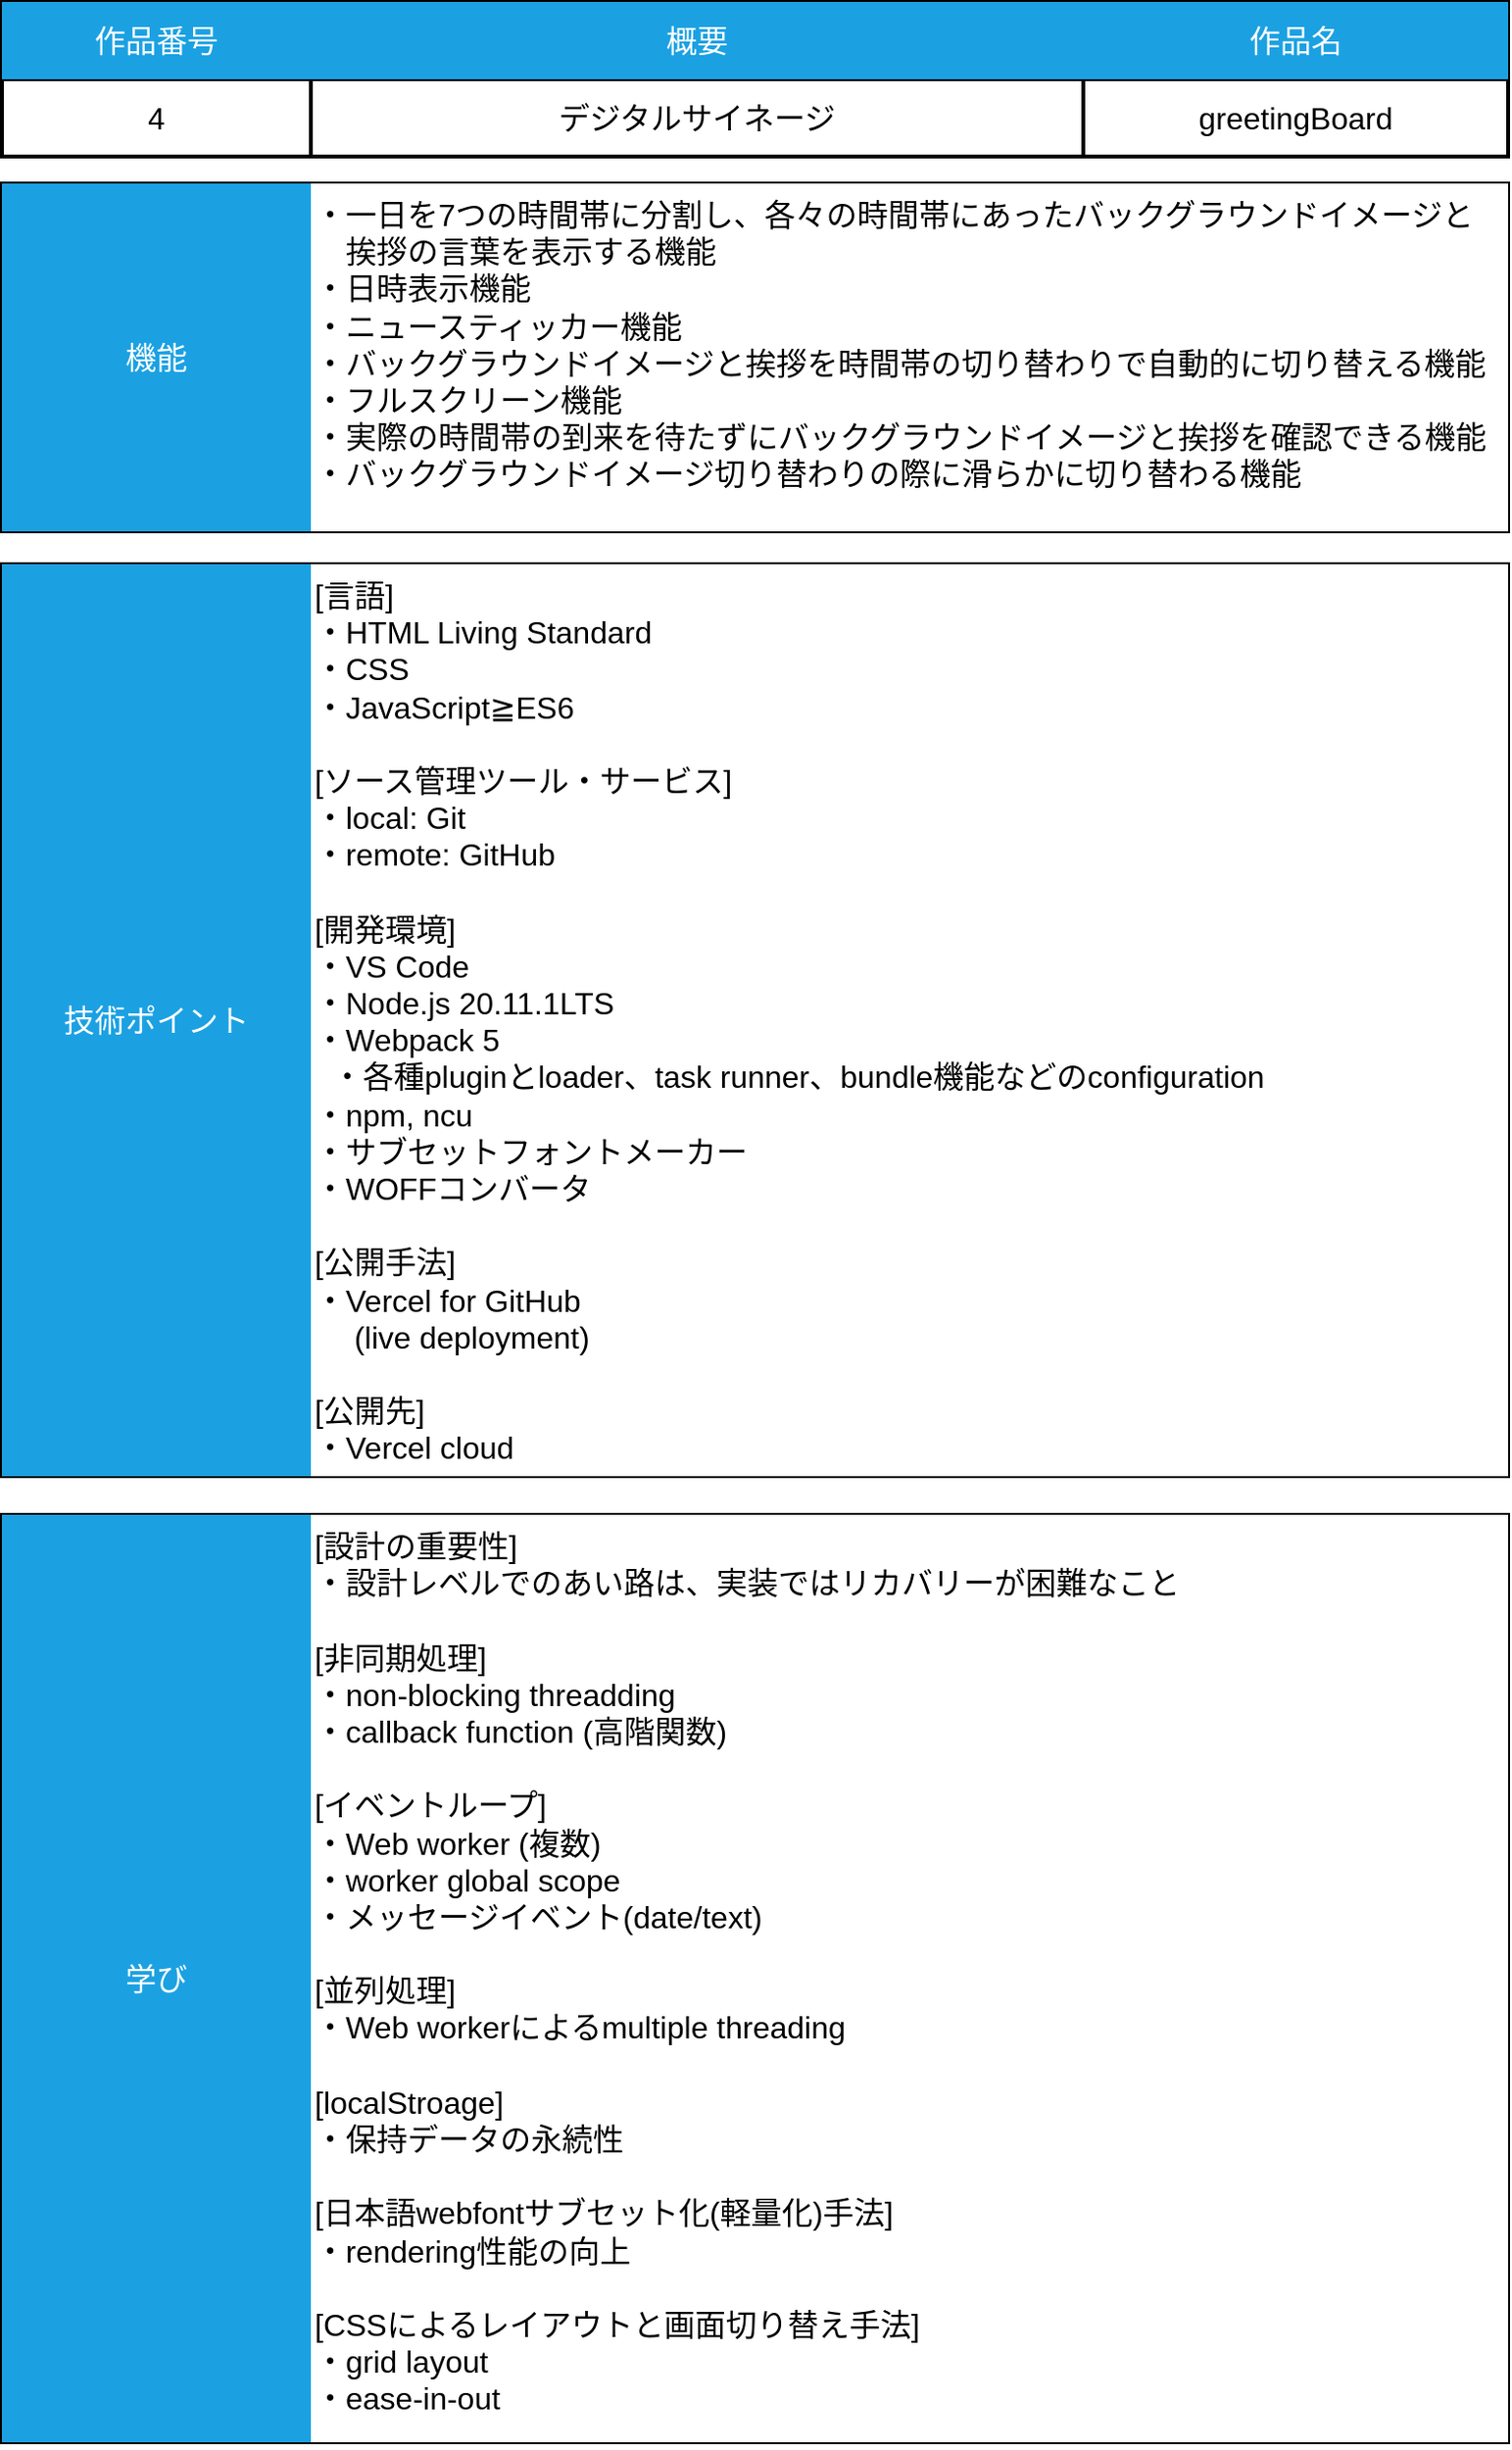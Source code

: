 <mxfile version="23.1.5" type="device">
  <diagram id="LdKvfCDa8RjUUC_c0zoU" name="Page-1">
    <mxGraphModel dx="1098" dy="658" grid="1" gridSize="10" guides="1" tooltips="1" connect="1" arrows="1" fold="1" page="1" pageScale="1" pageWidth="827" pageHeight="1169" math="0" shadow="0">
      <root>
        <mxCell id="0" />
        <mxCell id="1" parent="0" />
        <mxCell id="hjSwI5PDpPuFmJWyF_WU-24" value="" style="shape=table;startSize=0;container=1;collapsible=0;childLayout=tableLayout;strokeWidth=2;strokeColor=default;fontSize=16;perimeterSpacing=2;" parent="1" vertex="1">
          <mxGeometry x="40" y="17" width="780" height="80" as="geometry" />
        </mxCell>
        <mxCell id="hjSwI5PDpPuFmJWyF_WU-25" value="" style="shape=tableRow;horizontal=0;startSize=0;swimlaneHead=0;swimlaneBody=0;top=0;left=0;bottom=0;right=0;collapsible=0;dropTarget=0;fillColor=none;points=[[0,0.5],[1,0.5]];portConstraint=eastwest;fontSize=16;strokeWidth=2;perimeterSpacing=2;" parent="hjSwI5PDpPuFmJWyF_WU-24" vertex="1">
          <mxGeometry width="780" height="40" as="geometry" />
        </mxCell>
        <mxCell id="hjSwI5PDpPuFmJWyF_WU-26" value="作品番号" style="shape=partialRectangle;html=1;whiteSpace=wrap;connectable=0;overflow=hidden;fillColor=#1ba1e2;top=0;left=0;bottom=0;right=0;pointerEvents=1;fontColor=#ffffff;strokeColor=#006EAF;strokeWidth=2;fontSize=16;perimeterSpacing=2;" parent="hjSwI5PDpPuFmJWyF_WU-25" vertex="1">
          <mxGeometry width="160" height="40" as="geometry">
            <mxRectangle width="160" height="40" as="alternateBounds" />
          </mxGeometry>
        </mxCell>
        <mxCell id="hjSwI5PDpPuFmJWyF_WU-27" value="概要" style="shape=partialRectangle;html=1;whiteSpace=wrap;connectable=0;overflow=hidden;fillColor=#1ba1e2;top=0;left=0;bottom=0;right=0;pointerEvents=1;fontColor=#ffffff;strokeColor=#006EAF;strokeWidth=2;fontSize=16;perimeterSpacing=2;" parent="hjSwI5PDpPuFmJWyF_WU-25" vertex="1">
          <mxGeometry x="160" width="400" height="40" as="geometry">
            <mxRectangle width="400" height="40" as="alternateBounds" />
          </mxGeometry>
        </mxCell>
        <mxCell id="hjSwI5PDpPuFmJWyF_WU-28" value="作品名" style="shape=partialRectangle;html=1;whiteSpace=wrap;connectable=0;overflow=hidden;fillColor=#1ba1e2;top=0;left=0;bottom=0;right=0;pointerEvents=1;fontColor=#ffffff;strokeColor=none;strokeWidth=2;fontSize=16;perimeterSpacing=2;" parent="hjSwI5PDpPuFmJWyF_WU-25" vertex="1">
          <mxGeometry x="560" width="220" height="40" as="geometry">
            <mxRectangle width="220" height="40" as="alternateBounds" />
          </mxGeometry>
        </mxCell>
        <mxCell id="hjSwI5PDpPuFmJWyF_WU-29" value="" style="shape=tableRow;horizontal=0;startSize=0;swimlaneHead=0;swimlaneBody=0;top=0;left=0;bottom=0;right=0;collapsible=0;dropTarget=0;fillColor=none;points=[[0,0.5],[1,0.5]];portConstraint=eastwest;fontSize=16;strokeWidth=2;perimeterSpacing=2;" parent="hjSwI5PDpPuFmJWyF_WU-24" vertex="1">
          <mxGeometry y="40" width="780" height="40" as="geometry" />
        </mxCell>
        <mxCell id="hjSwI5PDpPuFmJWyF_WU-30" value="4" style="shape=partialRectangle;html=1;whiteSpace=wrap;connectable=0;overflow=hidden;fillColor=none;top=0;left=0;bottom=0;right=0;pointerEvents=1;strokeWidth=2;fontSize=16;perimeterSpacing=2;" parent="hjSwI5PDpPuFmJWyF_WU-29" vertex="1">
          <mxGeometry width="160" height="40" as="geometry">
            <mxRectangle width="160" height="40" as="alternateBounds" />
          </mxGeometry>
        </mxCell>
        <mxCell id="hjSwI5PDpPuFmJWyF_WU-31" value="デジタルサイネージ" style="shape=partialRectangle;html=1;whiteSpace=wrap;connectable=0;overflow=hidden;fillColor=none;top=0;left=0;bottom=0;right=0;pointerEvents=1;strokeWidth=2;fontSize=16;perimeterSpacing=2;" parent="hjSwI5PDpPuFmJWyF_WU-29" vertex="1">
          <mxGeometry x="160" width="400" height="40" as="geometry">
            <mxRectangle width="400" height="40" as="alternateBounds" />
          </mxGeometry>
        </mxCell>
        <mxCell id="hjSwI5PDpPuFmJWyF_WU-32" value="greetingBoard" style="shape=partialRectangle;html=1;whiteSpace=wrap;connectable=0;overflow=hidden;fillColor=none;top=0;left=0;bottom=0;right=0;pointerEvents=1;strokeWidth=2;fontSize=16;perimeterSpacing=2;" parent="hjSwI5PDpPuFmJWyF_WU-29" vertex="1">
          <mxGeometry x="560" width="220" height="40" as="geometry">
            <mxRectangle width="220" height="40" as="alternateBounds" />
          </mxGeometry>
        </mxCell>
        <mxCell id="hjSwI5PDpPuFmJWyF_WU-33" value="" style="shape=table;startSize=0;container=1;collapsible=0;childLayout=tableLayout;strokeWidth=2;strokeColor=#000000;fillColor=#1ba1e2;fontColor=#ffffff;swimlaneLine=1;rounded=0;verticalAlign=top;align=left;fontSize=16;perimeterSpacing=2;" parent="1" vertex="1">
          <mxGeometry x="40" y="111" width="780" height="180" as="geometry" />
        </mxCell>
        <mxCell id="hjSwI5PDpPuFmJWyF_WU-34" value="" style="shape=tableRow;horizontal=0;startSize=0;swimlaneHead=0;swimlaneBody=0;top=0;left=0;bottom=0;right=0;collapsible=0;dropTarget=0;fillColor=none;points=[[0,0.5],[1,0.5]];portConstraint=eastwest;verticalAlign=top;fontSize=16;strokeWidth=2;perimeterSpacing=2;" parent="hjSwI5PDpPuFmJWyF_WU-33" vertex="1">
          <mxGeometry width="780" height="180" as="geometry" />
        </mxCell>
        <mxCell id="hjSwI5PDpPuFmJWyF_WU-35" value="機能" style="shape=partialRectangle;html=1;whiteSpace=wrap;connectable=0;overflow=hidden;fillColor=#1ba1e2;top=0;left=0;bottom=0;right=0;pointerEvents=1;fontColor=#ffffff;strokeColor=#000000;strokeWidth=2;fontSize=16;perimeterSpacing=2;" parent="hjSwI5PDpPuFmJWyF_WU-34" vertex="1">
          <mxGeometry width="160" height="180" as="geometry">
            <mxRectangle width="160" height="180" as="alternateBounds" />
          </mxGeometry>
        </mxCell>
        <mxCell id="hjSwI5PDpPuFmJWyF_WU-36" value="&lt;span style=&quot;font-family: Helvetica; font-size: 16px; font-style: normal; font-variant-ligatures: normal; font-variant-caps: normal; font-weight: 400; letter-spacing: normal; orphans: 2; text-align: left; text-indent: 0px; text-transform: none; widows: 2; word-spacing: 0px; -webkit-text-stroke-width: 0px; text-decoration-thickness: initial; text-decoration-style: initial; text-decoration-color: initial; float: none; display: inline !important;&quot;&gt;・一日を7つの時間帯に分割し、各々の時間帯にあったバックグラウンドイメージと&lt;br&gt;　挨拶の言葉を表示する機能&lt;br&gt;&lt;/span&gt;・日時表示機能&lt;br style=&quot;border-color: var(--border-color);&quot;&gt;&lt;span style=&quot;font-family: Helvetica; font-size: 16px; font-style: normal; font-variant-ligatures: normal; font-variant-caps: normal; font-weight: 400; letter-spacing: normal; orphans: 2; text-align: left; text-indent: 0px; text-transform: none; widows: 2; word-spacing: 0px; -webkit-text-stroke-width: 0px; text-decoration-thickness: initial; text-decoration-style: initial; text-decoration-color: initial; float: none; display: inline !important;&quot;&gt;・ニュースティッカー機能&lt;br style=&quot;border-color: var(--border-color);&quot;&gt;・バックグラウンドイメージと挨拶を時間帯の切り替わりで自動的に切り替える機能&lt;/span&gt;&lt;br style=&quot;font-family: Helvetica; font-size: 16px; font-style: normal; font-variant-ligatures: normal; font-variant-caps: normal; font-weight: 400; letter-spacing: normal; orphans: 2; text-align: left; text-indent: 0px; text-transform: none; widows: 2; word-spacing: 0px; -webkit-text-stroke-width: 0px; text-decoration-thickness: initial; text-decoration-style: initial; text-decoration-color: initial;&quot;&gt;&lt;span style=&quot;font-family: Helvetica; font-size: 16px; font-style: normal; font-variant-ligatures: normal; font-variant-caps: normal; font-weight: 400; letter-spacing: normal; orphans: 2; text-align: left; text-indent: 0px; text-transform: none; widows: 2; word-spacing: 0px; -webkit-text-stroke-width: 0px; text-decoration-thickness: initial; text-decoration-style: initial; text-decoration-color: initial; float: none; display: inline !important;&quot;&gt;・フルスクリーン機能&lt;/span&gt;&lt;br style=&quot;font-family: Helvetica; font-size: 16px; font-style: normal; font-variant-ligatures: normal; font-variant-caps: normal; font-weight: 400; letter-spacing: normal; orphans: 2; text-align: left; text-indent: 0px; text-transform: none; widows: 2; word-spacing: 0px; -webkit-text-stroke-width: 0px; text-decoration-thickness: initial; text-decoration-style: initial; text-decoration-color: initial;&quot;&gt;&lt;span style=&quot;font-family: Helvetica; font-size: 16px; font-style: normal; font-variant-ligatures: normal; font-variant-caps: normal; font-weight: 400; letter-spacing: normal; orphans: 2; text-align: left; text-indent: 0px; text-transform: none; widows: 2; word-spacing: 0px; -webkit-text-stroke-width: 0px; text-decoration-thickness: initial; text-decoration-style: initial; text-decoration-color: initial; float: none; display: inline !important;&quot;&gt;・実際の時間帯の到来を待たずにバックグラウンドイメージと挨拶を確認できる機能&lt;/span&gt;&lt;br style=&quot;font-family: Helvetica; font-size: 16px; font-style: normal; font-variant-ligatures: normal; font-variant-caps: normal; font-weight: 400; letter-spacing: normal; orphans: 2; text-align: left; text-indent: 0px; text-transform: none; widows: 2; word-spacing: 0px; -webkit-text-stroke-width: 0px; text-decoration-thickness: initial; text-decoration-style: initial; text-decoration-color: initial;&quot;&gt;&lt;span style=&quot;font-family: Helvetica; font-size: 16px; font-style: normal; font-variant-ligatures: normal; font-variant-caps: normal; font-weight: 400; letter-spacing: normal; orphans: 2; text-align: left; text-indent: 0px; text-transform: none; widows: 2; word-spacing: 0px; -webkit-text-stroke-width: 0px; text-decoration-thickness: initial; text-decoration-style: initial; text-decoration-color: initial; float: none; display: inline !important;&quot;&gt;・バックグラウンドイメージ切り替わりの際に滑らかに切り替わる機能&lt;/span&gt;" style="shape=partialRectangle;html=1;whiteSpace=wrap;connectable=0;overflow=hidden;fillColor=default;top=0;left=0;bottom=0;right=0;pointerEvents=1;align=left;verticalAlign=top;strokeWidth=2;fontSize=16;perimeterSpacing=2;" parent="hjSwI5PDpPuFmJWyF_WU-34" vertex="1">
          <mxGeometry x="160" width="620" height="180" as="geometry">
            <mxRectangle width="620" height="180" as="alternateBounds" />
          </mxGeometry>
        </mxCell>
        <mxCell id="hjSwI5PDpPuFmJWyF_WU-44" value="" style="shape=table;startSize=0;container=1;collapsible=0;childLayout=tableLayout;strokeWidth=2;strokeColor=#000000;fillColor=#1ba1e2;fontColor=#ffffff;verticalAlign=top;fontSize=16;perimeterSpacing=2;" parent="1" vertex="1">
          <mxGeometry x="40" y="308" width="780" height="472" as="geometry" />
        </mxCell>
        <mxCell id="hjSwI5PDpPuFmJWyF_WU-48" value="" style="shape=tableRow;horizontal=0;startSize=0;swimlaneHead=0;swimlaneBody=0;top=0;left=0;bottom=0;right=0;collapsible=0;dropTarget=0;fillColor=none;points=[[0,0.5],[1,0.5]];portConstraint=eastwest;strokeWidth=2;fontSize=16;perimeterSpacing=2;" parent="hjSwI5PDpPuFmJWyF_WU-44" vertex="1">
          <mxGeometry width="780" height="472" as="geometry" />
        </mxCell>
        <mxCell id="hjSwI5PDpPuFmJWyF_WU-49" value="技術ポイント" style="shape=partialRectangle;html=1;whiteSpace=wrap;connectable=0;overflow=hidden;fillColor=#1ba1e2;top=0;left=0;bottom=0;right=0;pointerEvents=1;fontColor=#ffffff;strokeColor=#000000;strokeWidth=2;fontSize=16;perimeterSpacing=2;" parent="hjSwI5PDpPuFmJWyF_WU-48" vertex="1">
          <mxGeometry width="160" height="472" as="geometry">
            <mxRectangle width="160" height="472" as="alternateBounds" />
          </mxGeometry>
        </mxCell>
        <mxCell id="hjSwI5PDpPuFmJWyF_WU-50" value="&lt;div style=&quot;font-size: 16px;&quot;&gt;[言語]&lt;/div&gt;&lt;div style=&quot;font-size: 16px;&quot;&gt;・HTML Living Standard&lt;/div&gt;&lt;div style=&quot;font-size: 16px;&quot;&gt;・CSS&lt;/div&gt;&lt;div style=&quot;font-size: 16px;&quot;&gt;・JavaScript≧ES6&lt;/div&gt;&lt;div style=&quot;font-size: 16px;&quot;&gt;&lt;br&gt;&lt;/div&gt;&lt;div style=&quot;font-size: 16px;&quot;&gt;&lt;span style=&quot;background-color: initial;&quot;&gt;[ソース管理ツール・サービス]&lt;/span&gt;&lt;br&gt;&lt;/div&gt;&lt;div style=&quot;font-size: 16px;&quot;&gt;&lt;div style=&quot;border-color: var(--border-color);&quot;&gt;・local:&lt;span style=&quot;background-color: initial;&quot;&gt;&amp;nbsp;Git&lt;/span&gt;&lt;/div&gt;&lt;div style=&quot;border-color: var(--border-color);&quot;&gt;・remote:&lt;span style=&quot;background-color: initial;&quot;&gt;&amp;nbsp;GitHub&lt;/span&gt;&lt;/div&gt;&lt;div style=&quot;border-color: var(--border-color);&quot;&gt;&lt;span style=&quot;background-color: initial;&quot;&gt;&lt;br&gt;&lt;/span&gt;&lt;/div&gt;&lt;div style=&quot;border-color: var(--border-color);&quot;&gt;&lt;span style=&quot;background-color: initial;&quot;&gt;[開発環境]&lt;/span&gt;&lt;br&gt;&lt;/div&gt;&lt;/div&gt;&lt;div style=&quot;font-size: 16px;&quot;&gt;・VS Code&lt;/div&gt;&lt;div style=&quot;border-color: var(--border-color);&quot;&gt;・Node.js 20.11.1LTS&lt;/div&gt;&lt;div style=&quot;font-size: 16px;&quot;&gt;・Webpack 5&lt;br&gt;&lt;/div&gt;&lt;div style=&quot;font-size: 16px;&quot;&gt;&amp;nbsp; ・各種&lt;span style=&quot;background-color: initial; border-color: var(--border-color);&quot;&gt;pluginとloader、task runner、bundle機能などのconfiguration&lt;/span&gt;&lt;/div&gt;&lt;div style=&quot;font-size: 16px;&quot;&gt;&lt;span style=&quot;background-color: initial;&quot;&gt;・npm, ncu&lt;/span&gt;&lt;br&gt;&lt;/div&gt;&lt;div style=&quot;font-size: 16px;&quot;&gt;・サブセットフォントメーカー&lt;/div&gt;&lt;div style=&quot;font-size: 16px;&quot;&gt;・WOFFコンバータ&lt;/div&gt;&lt;div style=&quot;font-size: 16px;&quot;&gt;&lt;br&gt;&lt;/div&gt;&lt;div style=&quot;font-size: 16px;&quot;&gt;&lt;span style=&quot;background-color: initial;&quot;&gt;[公開手法]&lt;/span&gt;&lt;br&gt;&lt;/div&gt;&lt;div style=&quot;font-size: 16px;&quot;&gt;&lt;span style=&quot;background-color: initial;&quot;&gt;&lt;div&gt;・Vercel for GitHub&lt;/div&gt;&lt;div&gt;&amp;nbsp;　(live deployment)&lt;/div&gt;&lt;div&gt;&lt;br&gt;&lt;/div&gt;&lt;/span&gt;&lt;/div&gt;&lt;div style=&quot;font-size: 16px;&quot;&gt;&lt;span style=&quot;background-color: initial;&quot;&gt;[公開先]&lt;/span&gt;&lt;br&gt;&lt;/div&gt;&lt;div style=&quot;font-size: 16px;&quot;&gt;・Vercel cloud&lt;br&gt;&lt;/div&gt;" style="shape=partialRectangle;html=1;whiteSpace=wrap;connectable=0;overflow=hidden;fillColor=default;top=0;left=0;bottom=0;right=0;pointerEvents=1;align=left;horizontal=1;verticalAlign=top;strokeWidth=2;strokeColor=#000000;fontSize=16;perimeterSpacing=2;" parent="hjSwI5PDpPuFmJWyF_WU-48" vertex="1">
          <mxGeometry x="160" width="620" height="472" as="geometry">
            <mxRectangle width="620" height="472" as="alternateBounds" />
          </mxGeometry>
        </mxCell>
        <mxCell id="hjSwI5PDpPuFmJWyF_WU-54" value="" style="shape=table;startSize=0;container=1;collapsible=0;childLayout=tableLayout;strokeWidth=2;strokeColor=#000000;fillColor=#1ba1e2;fontColor=#ffffff;verticalAlign=top;fontSize=16;perimeterSpacing=2;" parent="1" vertex="1">
          <mxGeometry x="40" y="800" width="780" height="480" as="geometry" />
        </mxCell>
        <mxCell id="hjSwI5PDpPuFmJWyF_WU-61" style="shape=tableRow;horizontal=0;startSize=0;swimlaneHead=0;swimlaneBody=0;top=0;left=0;bottom=0;right=0;collapsible=0;dropTarget=0;fillColor=none;points=[[0,0.5],[1,0.5]];portConstraint=eastwest;fontSize=16;strokeWidth=2;perimeterSpacing=2;" parent="hjSwI5PDpPuFmJWyF_WU-54" vertex="1">
          <mxGeometry width="780" height="480" as="geometry" />
        </mxCell>
        <mxCell id="hjSwI5PDpPuFmJWyF_WU-62" value="学び" style="shape=partialRectangle;html=1;whiteSpace=wrap;connectable=0;overflow=hidden;fillColor=#1ba1e2;top=0;left=0;bottom=0;right=0;pointerEvents=1;align=center;fontColor=#ffffff;strokeColor=#006EAF;strokeWidth=2;fontSize=16;perimeterSpacing=2;" parent="hjSwI5PDpPuFmJWyF_WU-61" vertex="1">
          <mxGeometry width="160" height="480" as="geometry">
            <mxRectangle width="160" height="480" as="alternateBounds" />
          </mxGeometry>
        </mxCell>
        <mxCell id="hjSwI5PDpPuFmJWyF_WU-63" value="&lt;div style=&quot;font-size: 16px;&quot;&gt;[設計の重要性]&lt;/div&gt;&lt;div style=&quot;font-size: 16px;&quot;&gt;・設計レベルでのあい路は、実装ではリカバリーが困難なこと&lt;/div&gt;&lt;div style=&quot;font-size: 16px;&quot;&gt;&lt;span style=&quot;background-color: initial;&quot;&gt;&lt;br&gt;&lt;/span&gt;&lt;/div&gt;&lt;div style=&quot;font-size: 16px;&quot;&gt;&lt;span style=&quot;background-color: initial;&quot;&gt;[非同期処理]&lt;/span&gt;&lt;br&gt;&lt;/div&gt;&lt;div style=&quot;font-size: 16px;&quot;&gt;・non-blocking threadding&lt;/div&gt;&lt;div style=&quot;font-size: 16px;&quot;&gt;・callback function (高階関数)&lt;/div&gt;&lt;div style=&quot;font-size: 16px;&quot;&gt;&lt;span style=&quot;background-color: initial;&quot;&gt;&lt;br&gt;&lt;/span&gt;&lt;/div&gt;&lt;div style=&quot;font-size: 16px;&quot;&gt;&lt;span style=&quot;background-color: initial;&quot;&gt;[イベントループ]&lt;/span&gt;&lt;br&gt;&lt;/div&gt;&lt;div style=&quot;font-size: 16px;&quot;&gt;・Web worker (複数)&lt;/div&gt;&lt;div style=&quot;font-size: 16px;&quot;&gt;・worker global scope&lt;/div&gt;&lt;div style=&quot;font-size: 16px;&quot;&gt;・メッセージイベント(date/text)&lt;/div&gt;&lt;br&gt;[&lt;span style=&quot;background-color: initial;&quot;&gt;並列処理]&lt;br&gt;&lt;/span&gt;・Web workerによるmultiple threading&lt;br&gt;&lt;div style=&quot;font-size: 16px;&quot;&gt;&lt;div style=&quot;border-color: var(--border-color);&quot;&gt;&lt;br&gt;&lt;/div&gt;&lt;div style=&quot;border-color: var(--border-color);&quot;&gt;[localStroage]&lt;br style=&quot;border-color: var(--border-color);&quot;&gt;&lt;/div&gt;&lt;div style=&quot;border-color: var(--border-color);&quot;&gt;&lt;span style=&quot;border-color: var(--border-color); background-color: initial;&quot;&gt;・保持データの永続性&lt;/span&gt;&lt;/div&gt;&lt;div style=&quot;border-color: var(--border-color);&quot;&gt;&lt;span style=&quot;border-color: var(--border-color); background-color: initial;&quot;&gt;&lt;br&gt;&lt;/span&gt;&lt;/div&gt;&lt;div style=&quot;border-color: var(--border-color);&quot;&gt;&lt;span style=&quot;border-color: var(--border-color); background-color: initial;&quot;&gt;[日本語webfontサブセット化(軽量化)手法]&lt;br&gt;&lt;/span&gt;&lt;/div&gt;&lt;div style=&quot;border-color: var(--border-color);&quot;&gt;&lt;span style=&quot;border-color: var(--border-color); background-color: initial;&quot;&gt;・rendering性能の向上&lt;/span&gt;&lt;/div&gt;&lt;/div&gt;&lt;div style=&quot;font-size: 16px;&quot;&gt;&lt;span style=&quot;background-color: initial;&quot;&gt;&lt;br&gt;&lt;/span&gt;&lt;/div&gt;&lt;div style=&quot;font-size: 16px;&quot;&gt;&lt;span style=&quot;background-color: initial;&quot;&gt;[CSSによるレイアウトと画面切り替え手法]&lt;/span&gt;&lt;br&gt;&lt;/div&gt;&lt;div style=&quot;font-size: 16px;&quot;&gt;・grid layout&lt;/div&gt;&lt;div style=&quot;font-size: 16px;&quot;&gt;・ease-in-out&lt;/div&gt;" style="shape=partialRectangle;html=1;whiteSpace=wrap;connectable=0;overflow=hidden;fillColor=default;top=0;left=0;bottom=0;right=0;pointerEvents=1;align=left;strokeWidth=2;verticalAlign=top;fontSize=16;perimeterSpacing=2;" parent="hjSwI5PDpPuFmJWyF_WU-61" vertex="1">
          <mxGeometry x="160" width="620" height="480" as="geometry">
            <mxRectangle width="620" height="480" as="alternateBounds" />
          </mxGeometry>
        </mxCell>
      </root>
    </mxGraphModel>
  </diagram>
</mxfile>
